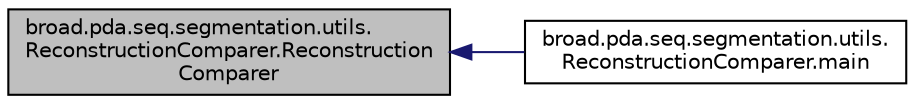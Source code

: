 digraph "broad.pda.seq.segmentation.utils.ReconstructionComparer.ReconstructionComparer"
{
  edge [fontname="Helvetica",fontsize="10",labelfontname="Helvetica",labelfontsize="10"];
  node [fontname="Helvetica",fontsize="10",shape=record];
  rankdir="LR";
  Node1 [label="broad.pda.seq.segmentation.utils.\lReconstructionComparer.Reconstruction\lComparer",height=0.2,width=0.4,color="black", fillcolor="grey75", style="filled" fontcolor="black"];
  Node1 -> Node2 [dir="back",color="midnightblue",fontsize="10",style="solid"];
  Node2 [label="broad.pda.seq.segmentation.utils.\lReconstructionComparer.main",height=0.2,width=0.4,color="black", fillcolor="white", style="filled",URL="$classbroad_1_1pda_1_1seq_1_1segmentation_1_1utils_1_1_reconstruction_comparer.html#a1e44a1ad1fe857c320525d92e128bed7"];
}
